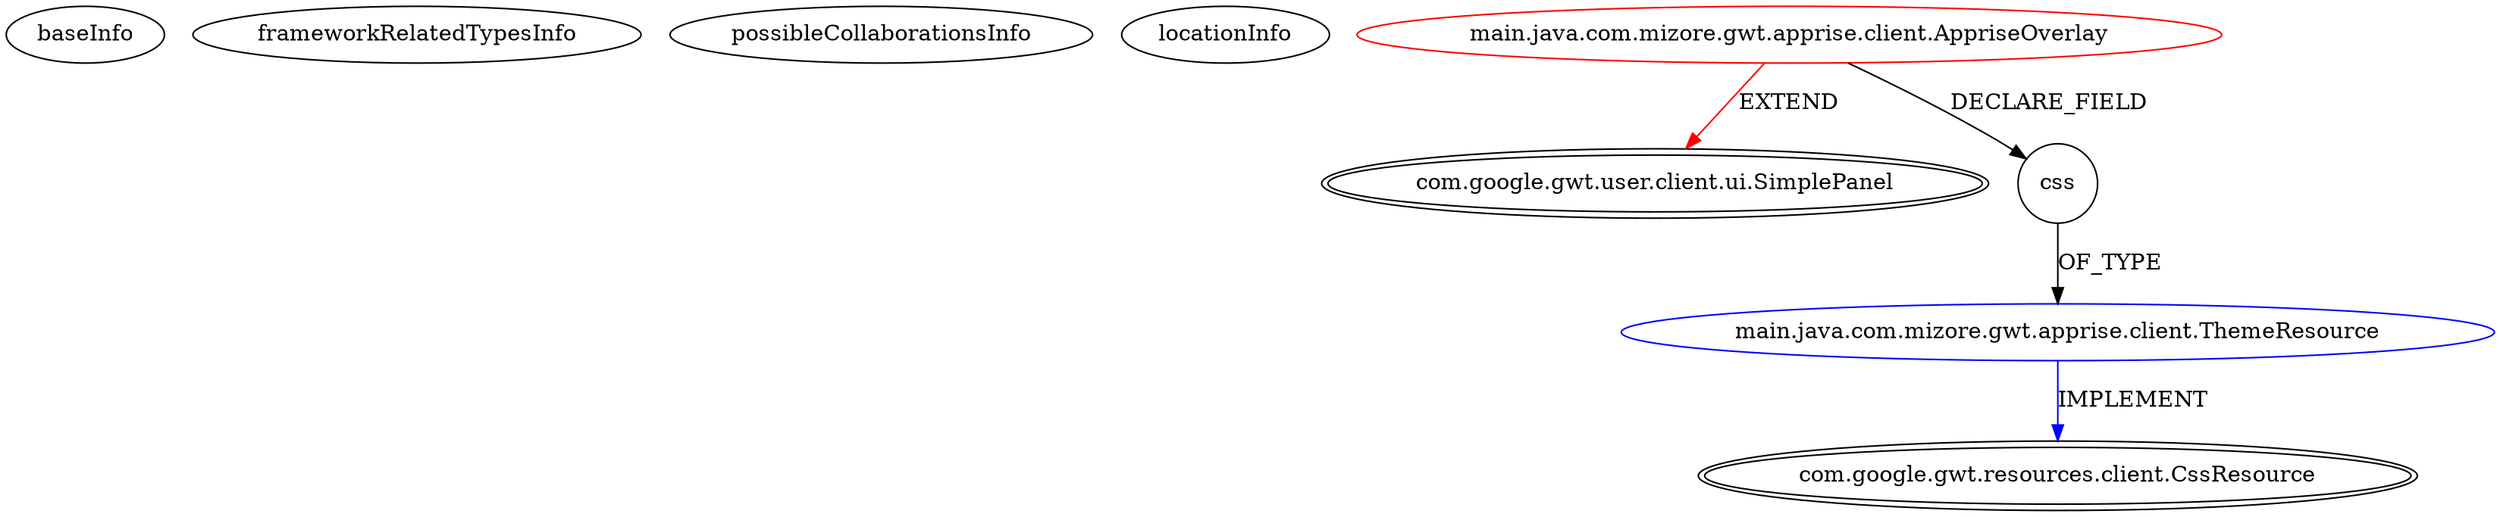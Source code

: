 digraph {
baseInfo[graphId=4513,category="extension_graph",isAnonymous=false,possibleRelation=true]
frameworkRelatedTypesInfo[0="com.google.gwt.user.client.ui.SimplePanel"]
possibleCollaborationsInfo[0="4513~FIELD_DECLARATION-~com.google.gwt.user.client.ui.SimplePanel ~com.google.gwt.resources.client.CssResource ~false~false"]
locationInfo[projectName="svandecappelle-AppriseGwt",filePath="/svandecappelle-AppriseGwt/AppriseGwt-master/src/main/java/com/mizore/gwt/apprise/client/AppriseOverlay.java",contextSignature="AppriseOverlay",graphId="4513"]
0[label="main.java.com.mizore.gwt.apprise.client.AppriseOverlay",vertexType="ROOT_CLIENT_CLASS_DECLARATION",isFrameworkType=false,color=red]
1[label="com.google.gwt.user.client.ui.SimplePanel",vertexType="FRAMEWORK_CLASS_TYPE",isFrameworkType=true,peripheries=2]
2[label="css",vertexType="FIELD_DECLARATION",isFrameworkType=false,shape=circle]
3[label="main.java.com.mizore.gwt.apprise.client.ThemeResource",vertexType="REFERENCE_CLIENT_CLASS_DECLARATION",isFrameworkType=false,color=blue]
4[label="com.google.gwt.resources.client.CssResource",vertexType="FRAMEWORK_INTERFACE_TYPE",isFrameworkType=true,peripheries=2]
0->1[label="EXTEND",color=red]
0->2[label="DECLARE_FIELD"]
3->4[label="IMPLEMENT",color=blue]
2->3[label="OF_TYPE"]
}
